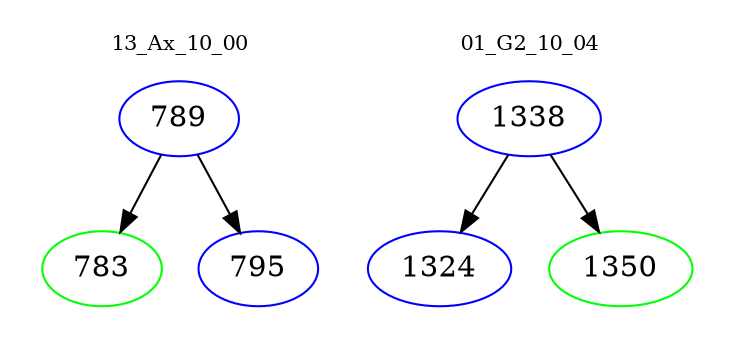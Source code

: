 digraph{
subgraph cluster_0 {
color = white
label = "13_Ax_10_00";
fontsize=10;
T0_789 [label="789", color="blue"]
T0_789 -> T0_783 [color="black"]
T0_783 [label="783", color="green"]
T0_789 -> T0_795 [color="black"]
T0_795 [label="795", color="blue"]
}
subgraph cluster_1 {
color = white
label = "01_G2_10_04";
fontsize=10;
T1_1338 [label="1338", color="blue"]
T1_1338 -> T1_1324 [color="black"]
T1_1324 [label="1324", color="blue"]
T1_1338 -> T1_1350 [color="black"]
T1_1350 [label="1350", color="green"]
}
}
